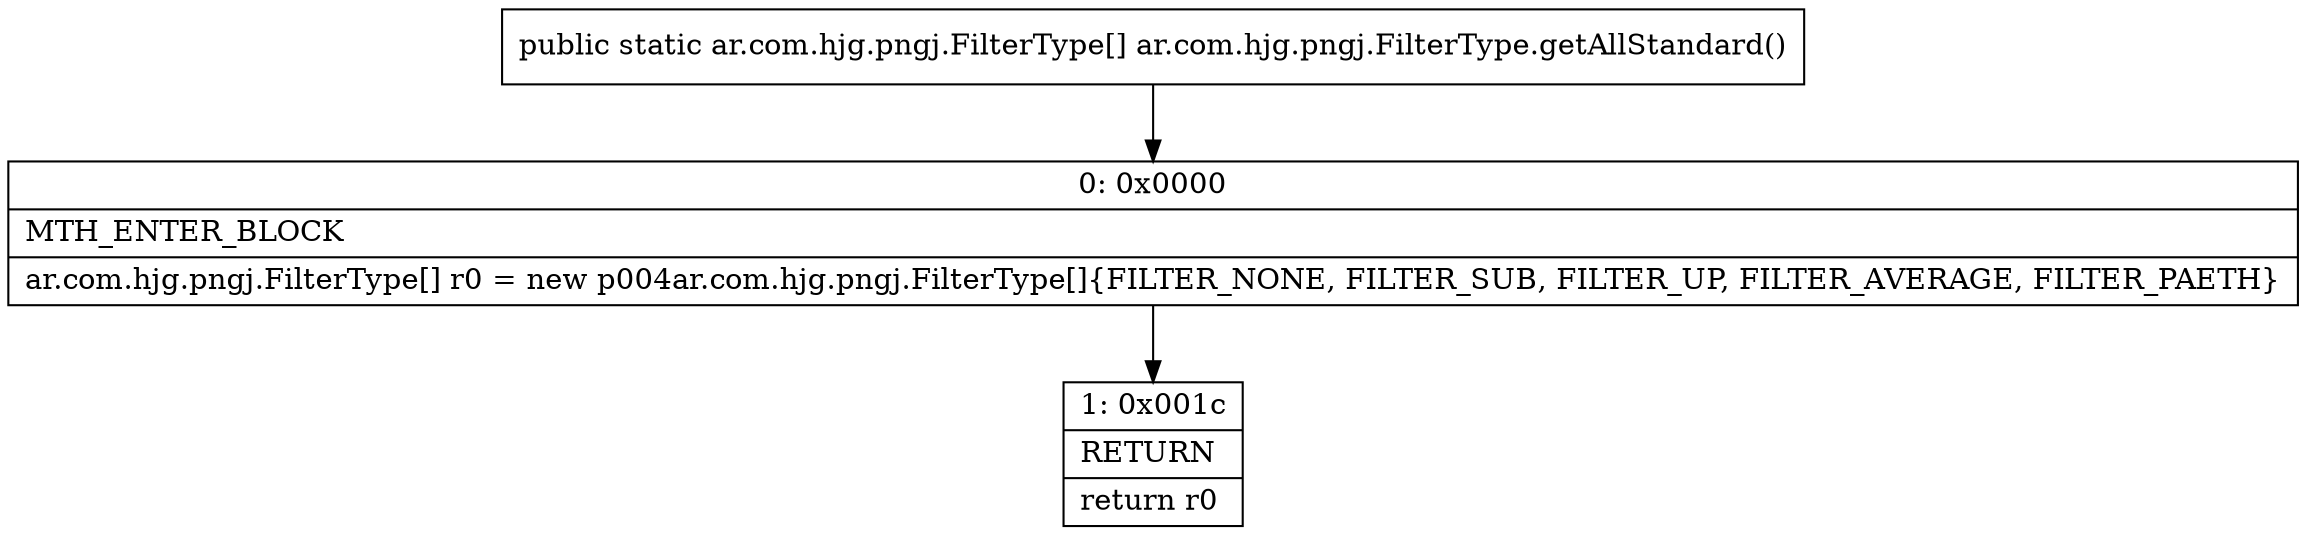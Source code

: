 digraph "CFG forar.com.hjg.pngj.FilterType.getAllStandard()[Lar\/com\/hjg\/pngj\/FilterType;" {
Node_0 [shape=record,label="{0\:\ 0x0000|MTH_ENTER_BLOCK\l|ar.com.hjg.pngj.FilterType[] r0 = new p004ar.com.hjg.pngj.FilterType[]\{FILTER_NONE, FILTER_SUB, FILTER_UP, FILTER_AVERAGE, FILTER_PAETH\}\l}"];
Node_1 [shape=record,label="{1\:\ 0x001c|RETURN\l|return r0\l}"];
MethodNode[shape=record,label="{public static ar.com.hjg.pngj.FilterType[] ar.com.hjg.pngj.FilterType.getAllStandard() }"];
MethodNode -> Node_0;
Node_0 -> Node_1;
}

